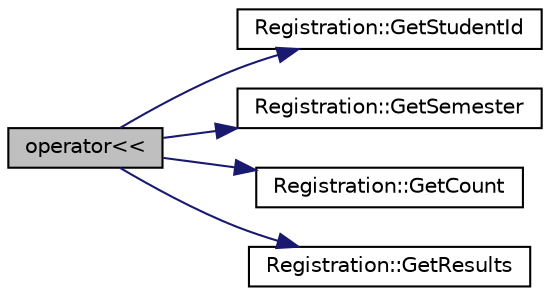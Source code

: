 digraph "operator&lt;&lt;"
{
  edge [fontname="Helvetica",fontsize="10",labelfontname="Helvetica",labelfontsize="10"];
  node [fontname="Helvetica",fontsize="10",shape=record];
  rankdir="LR";
  Node3 [label="operator\<\<",height=0.2,width=0.4,color="black", fillcolor="grey75", style="filled", fontcolor="black"];
  Node3 -> Node4 [color="midnightblue",fontsize="10",style="solid",fontname="Helvetica"];
  Node4 [label="Registration::GetStudentId",height=0.2,width=0.4,color="black", fillcolor="white", style="filled",URL="$class_registration.html#ab8864cecbcbc90e8a70e9d004af31925"];
  Node3 -> Node5 [color="midnightblue",fontsize="10",style="solid",fontname="Helvetica"];
  Node5 [label="Registration::GetSemester",height=0.2,width=0.4,color="black", fillcolor="white", style="filled",URL="$class_registration.html#a4c1f5de4ca28183644910b90de6856eb"];
  Node3 -> Node6 [color="midnightblue",fontsize="10",style="solid",fontname="Helvetica"];
  Node6 [label="Registration::GetCount",height=0.2,width=0.4,color="black", fillcolor="white", style="filled",URL="$class_registration.html#a729a2d6ae08aefd2dbe10ec7b3e5ce48"];
  Node3 -> Node7 [color="midnightblue",fontsize="10",style="solid",fontname="Helvetica"];
  Node7 [label="Registration::GetResults",height=0.2,width=0.4,color="black", fillcolor="white", style="filled",URL="$class_registration.html#aa08ee6817c26b5a9183bdb25b6a57ada"];
}
